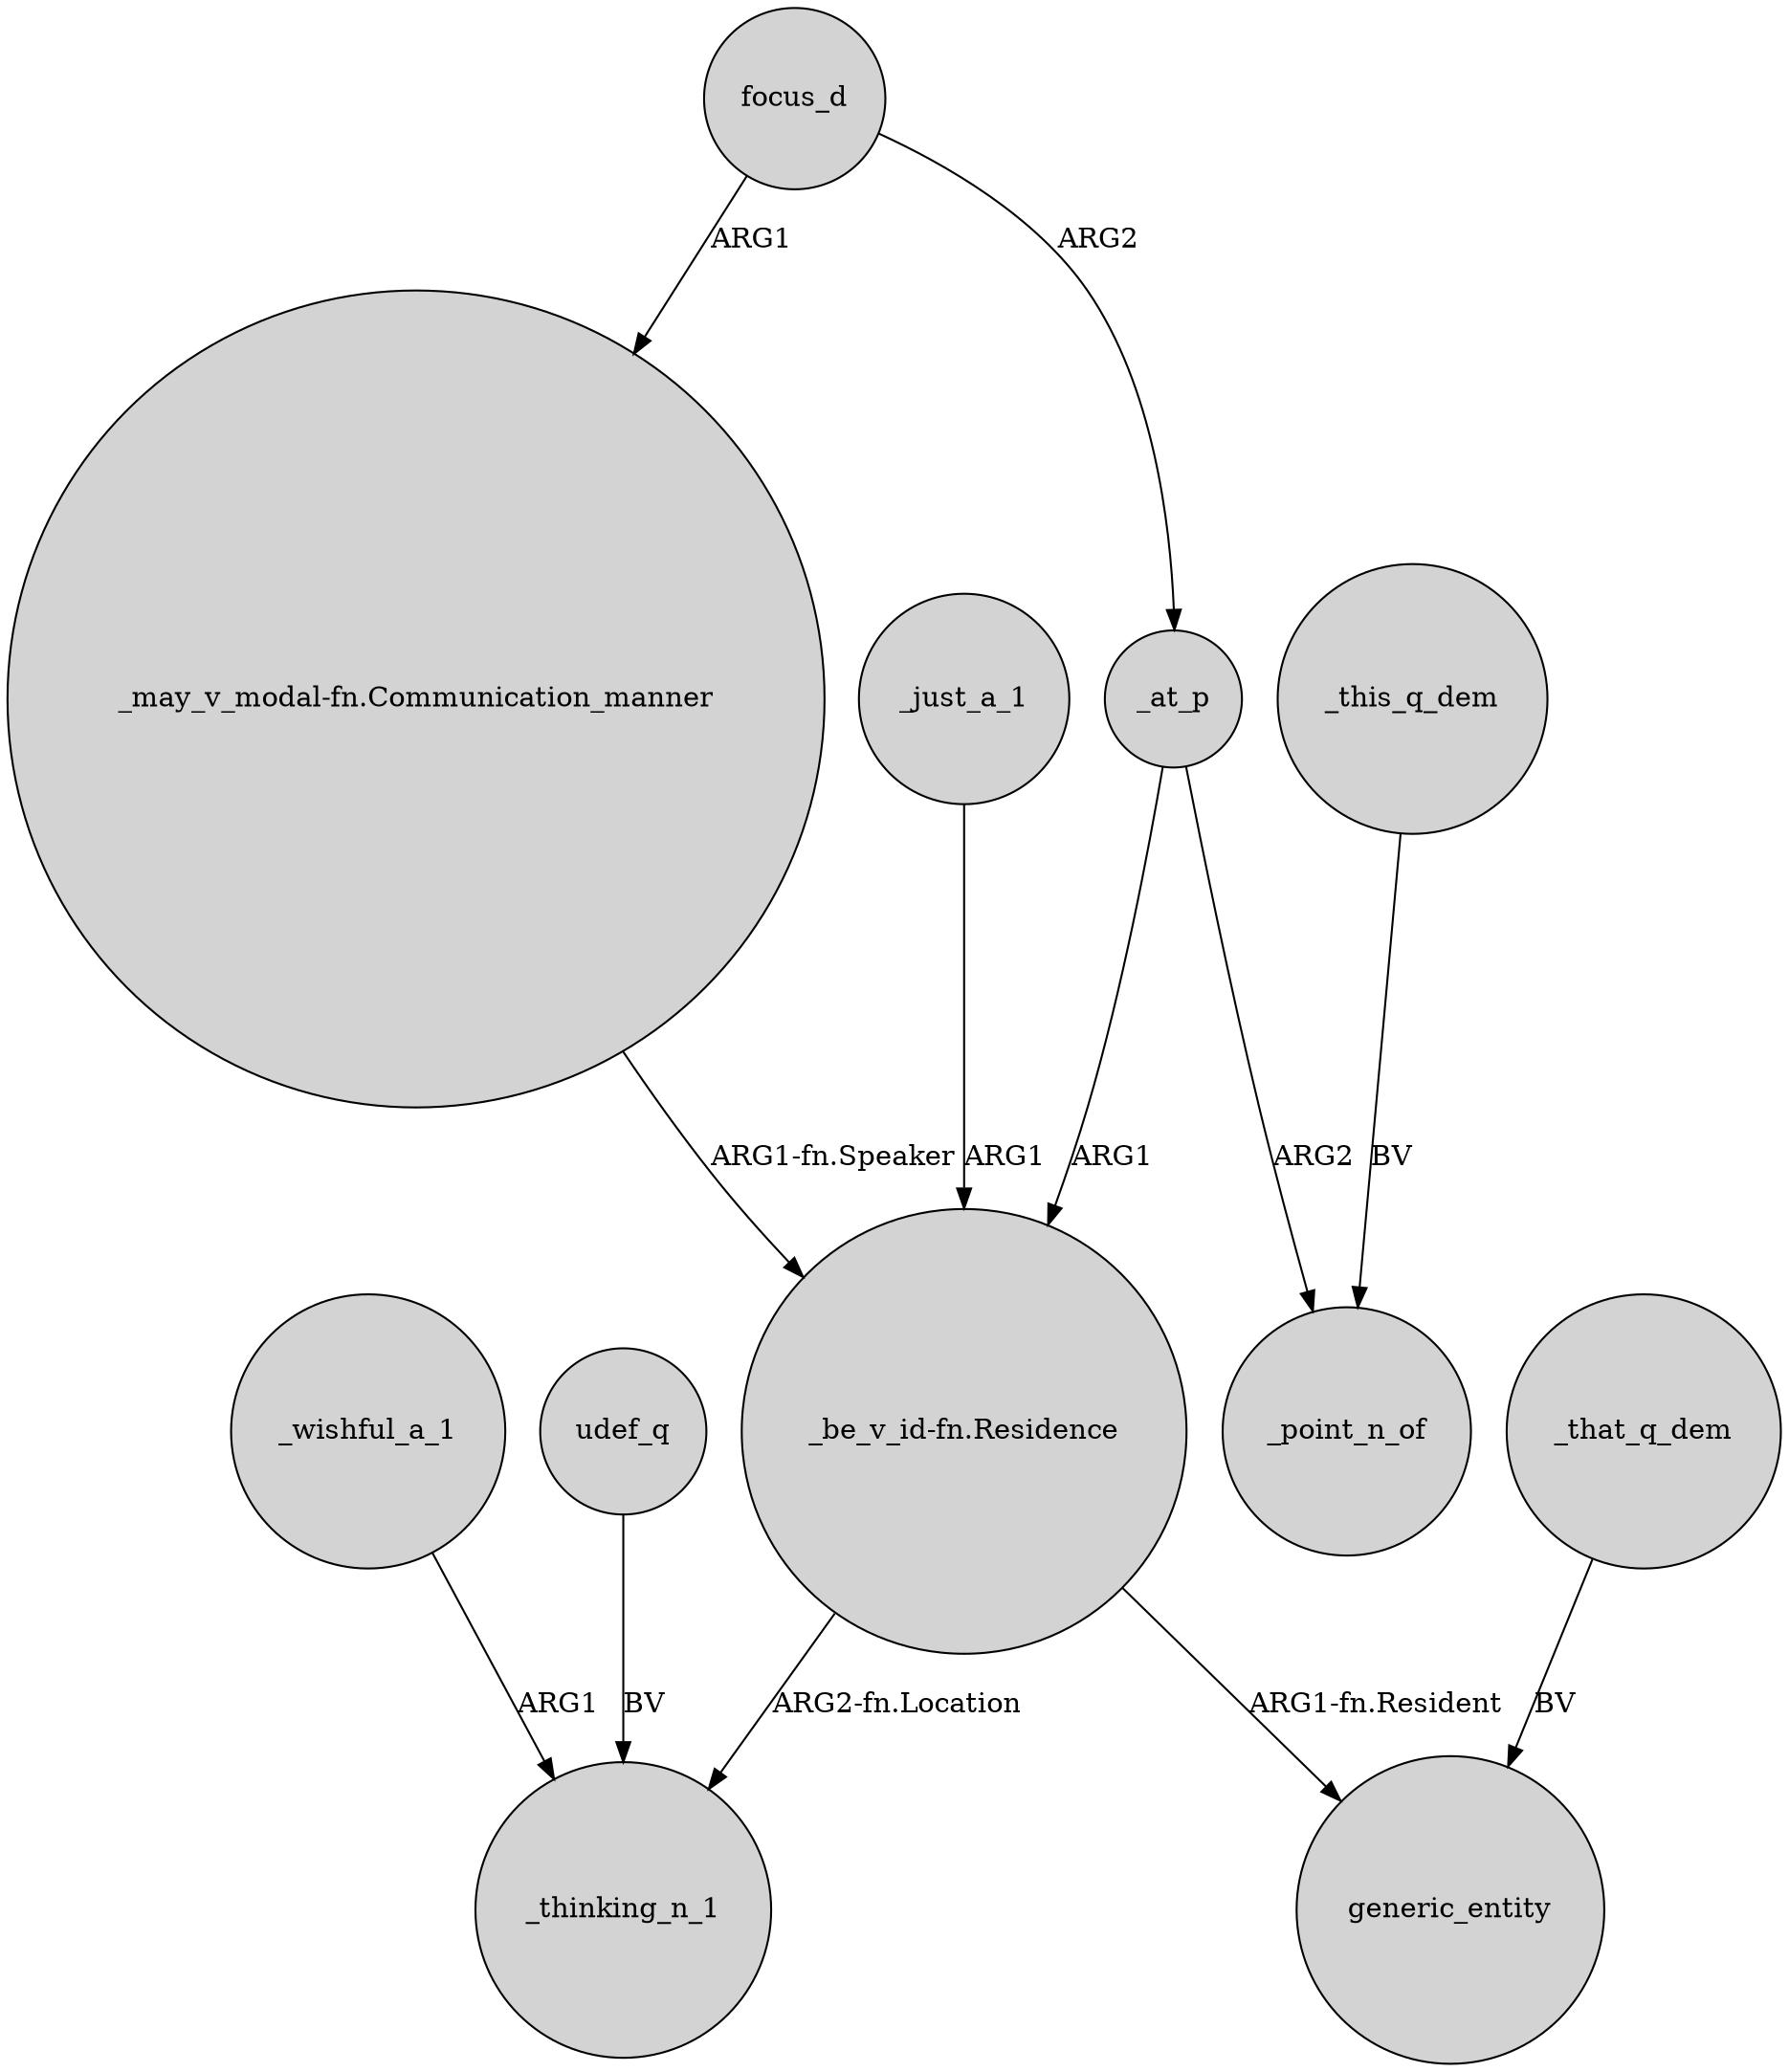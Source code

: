 digraph {
	node [shape=circle style=filled]
	"_may_v_modal-fn.Communication_manner" -> "_be_v_id-fn.Residence" [label="ARG1-fn.Speaker"]
	_at_p -> _point_n_of [label=ARG2]
	_just_a_1 -> "_be_v_id-fn.Residence" [label=ARG1]
	_at_p -> "_be_v_id-fn.Residence" [label=ARG1]
	"_be_v_id-fn.Residence" -> _thinking_n_1 [label="ARG2-fn.Location"]
	_wishful_a_1 -> _thinking_n_1 [label=ARG1]
	focus_d -> _at_p [label=ARG2]
	_that_q_dem -> generic_entity [label=BV]
	"_be_v_id-fn.Residence" -> generic_entity [label="ARG1-fn.Resident"]
	focus_d -> "_may_v_modal-fn.Communication_manner" [label=ARG1]
	_this_q_dem -> _point_n_of [label=BV]
	udef_q -> _thinking_n_1 [label=BV]
}
